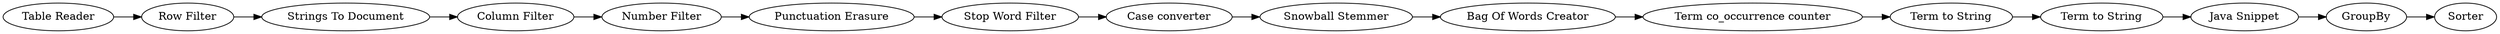 digraph {
	15 -> 19
	114 -> 115
	31 -> 20
	18 -> 116
	20 -> 23
	116 -> 110
	19 -> 17
	22 -> 14
	112 -> 113
	111 -> 114
	14 -> 15
	17 -> 18
	23 -> 22
	110 -> 112
	113 -> 111
	113 [label="Term to String"]
	20 [label="Row Filter"]
	112 [label="Term to String"]
	115 [label=Sorter]
	22 [label="Column Filter"]
	31 [label="Table Reader"]
	23 [label="Strings To Document"]
	18 [label="Snowball Stemmer"]
	116 [label="Bag Of Words Creator"]
	15 [label="Punctuation Erasure"]
	111 [label="Java Snippet"]
	14 [label="Number Filter"]
	114 [label=GroupBy]
	17 [label="Case converter"]
	110 [label="Term co_occurrence counter"]
	19 [label="Stop Word Filter"]
	rankdir=LR
}
